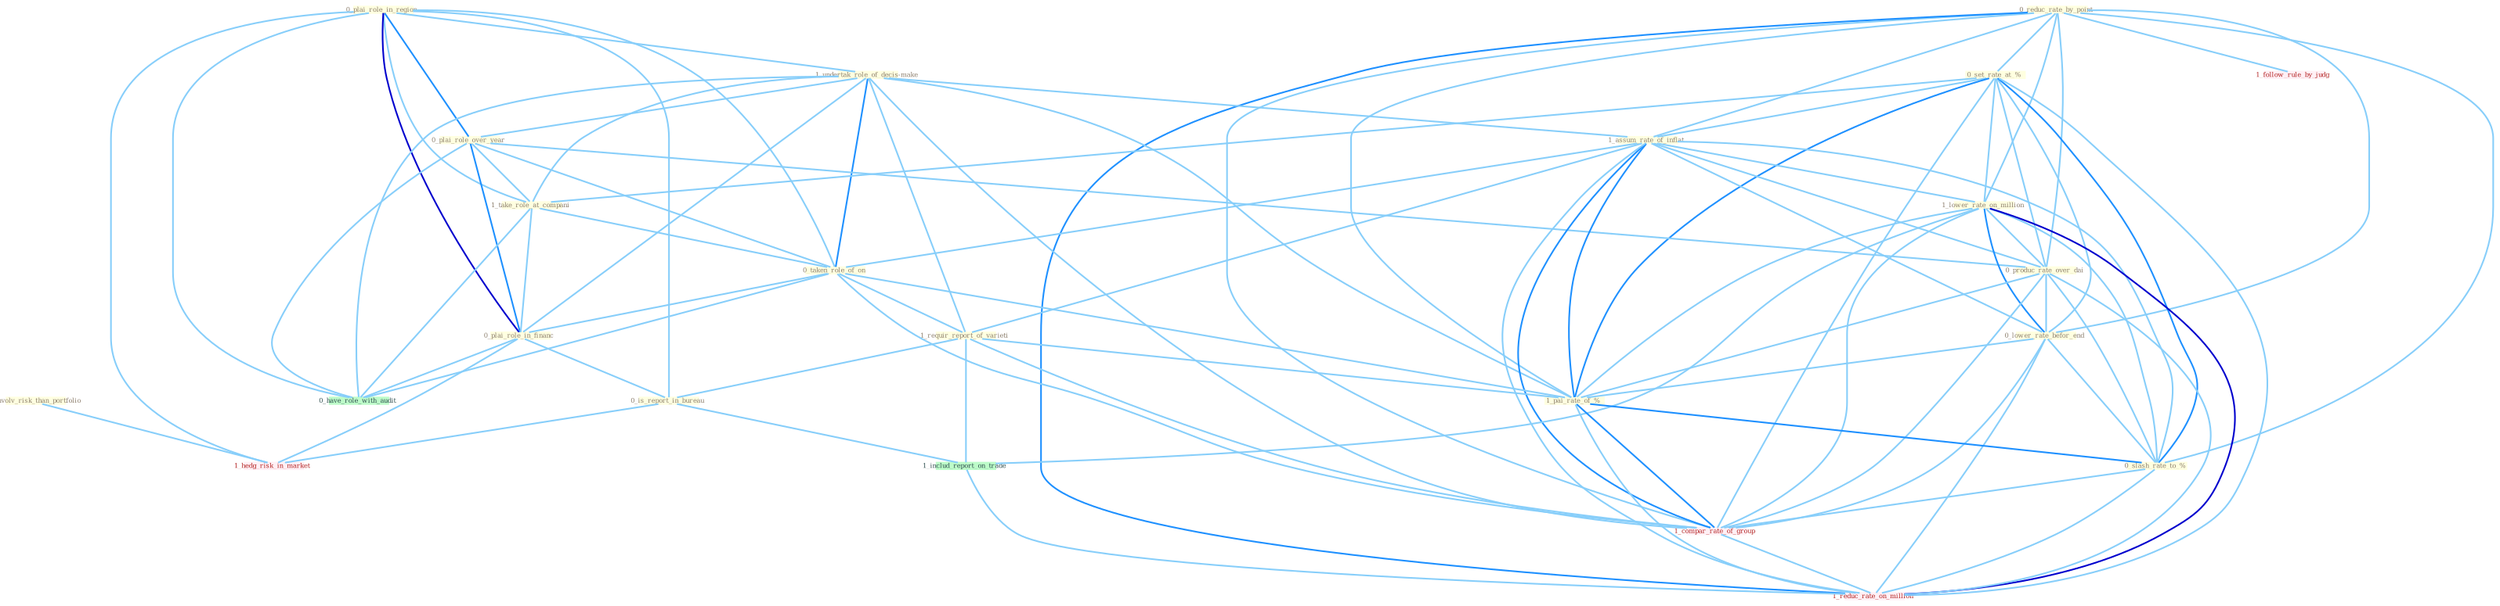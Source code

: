 Graph G{ 
    node
    [shape=polygon,style=filled,width=.5,height=.06,color="#BDFCC9",fixedsize=true,fontsize=4,
    fontcolor="#2f4f4f"];
    {node
    [color="#ffffe0", fontcolor="#8b7d6b"] "0_plai_role_in_region " "0_reduc_rate_by_point " "1_involv_risk_than_portfolio " "1_undertak_role_of_decis-make " "0_set_rate_at_% " "0_plai_role_over_year " "1_assum_rate_of_inflat " "1_lower_rate_on_million " "0_produc_rate_over_dai " "1_take_role_at_compani " "0_taken_role_of_on " "0_lower_rate_befor_end " "1_requir_report_of_varieti " "0_plai_role_in_financ " "1_pai_rate_of_% " "0_is_report_in_bureau " "0_slash_rate_to_% "}
{node [color="#fff0f5", fontcolor="#b22222"] "1_compar_rate_of_group " "1_follow_rule_by_judg " "1_hedg_risk_in_market " "1_reduc_rate_on_million "}
edge [color="#B0E2FF"];

	"0_plai_role_in_region " -- "1_undertak_role_of_decis-make " [w="1", color="#87cefa" ];
	"0_plai_role_in_region " -- "0_plai_role_over_year " [w="2", color="#1e90ff" , len=0.8];
	"0_plai_role_in_region " -- "1_take_role_at_compani " [w="1", color="#87cefa" ];
	"0_plai_role_in_region " -- "0_taken_role_of_on " [w="1", color="#87cefa" ];
	"0_plai_role_in_region " -- "0_plai_role_in_financ " [w="3", color="#0000cd" , len=0.6];
	"0_plai_role_in_region " -- "0_is_report_in_bureau " [w="1", color="#87cefa" ];
	"0_plai_role_in_region " -- "1_hedg_risk_in_market " [w="1", color="#87cefa" ];
	"0_plai_role_in_region " -- "0_have_role_with_audit " [w="1", color="#87cefa" ];
	"0_reduc_rate_by_point " -- "0_set_rate_at_% " [w="1", color="#87cefa" ];
	"0_reduc_rate_by_point " -- "1_assum_rate_of_inflat " [w="1", color="#87cefa" ];
	"0_reduc_rate_by_point " -- "1_lower_rate_on_million " [w="1", color="#87cefa" ];
	"0_reduc_rate_by_point " -- "0_produc_rate_over_dai " [w="1", color="#87cefa" ];
	"0_reduc_rate_by_point " -- "0_lower_rate_befor_end " [w="1", color="#87cefa" ];
	"0_reduc_rate_by_point " -- "1_pai_rate_of_% " [w="1", color="#87cefa" ];
	"0_reduc_rate_by_point " -- "0_slash_rate_to_% " [w="1", color="#87cefa" ];
	"0_reduc_rate_by_point " -- "1_compar_rate_of_group " [w="1", color="#87cefa" ];
	"0_reduc_rate_by_point " -- "1_follow_rule_by_judg " [w="1", color="#87cefa" ];
	"0_reduc_rate_by_point " -- "1_reduc_rate_on_million " [w="2", color="#1e90ff" , len=0.8];
	"1_involv_risk_than_portfolio " -- "1_hedg_risk_in_market " [w="1", color="#87cefa" ];
	"1_undertak_role_of_decis-make " -- "0_plai_role_over_year " [w="1", color="#87cefa" ];
	"1_undertak_role_of_decis-make " -- "1_assum_rate_of_inflat " [w="1", color="#87cefa" ];
	"1_undertak_role_of_decis-make " -- "1_take_role_at_compani " [w="1", color="#87cefa" ];
	"1_undertak_role_of_decis-make " -- "0_taken_role_of_on " [w="2", color="#1e90ff" , len=0.8];
	"1_undertak_role_of_decis-make " -- "1_requir_report_of_varieti " [w="1", color="#87cefa" ];
	"1_undertak_role_of_decis-make " -- "0_plai_role_in_financ " [w="1", color="#87cefa" ];
	"1_undertak_role_of_decis-make " -- "1_pai_rate_of_% " [w="1", color="#87cefa" ];
	"1_undertak_role_of_decis-make " -- "1_compar_rate_of_group " [w="1", color="#87cefa" ];
	"1_undertak_role_of_decis-make " -- "0_have_role_with_audit " [w="1", color="#87cefa" ];
	"0_set_rate_at_% " -- "1_assum_rate_of_inflat " [w="1", color="#87cefa" ];
	"0_set_rate_at_% " -- "1_lower_rate_on_million " [w="1", color="#87cefa" ];
	"0_set_rate_at_% " -- "0_produc_rate_over_dai " [w="1", color="#87cefa" ];
	"0_set_rate_at_% " -- "1_take_role_at_compani " [w="1", color="#87cefa" ];
	"0_set_rate_at_% " -- "0_lower_rate_befor_end " [w="1", color="#87cefa" ];
	"0_set_rate_at_% " -- "1_pai_rate_of_% " [w="2", color="#1e90ff" , len=0.8];
	"0_set_rate_at_% " -- "0_slash_rate_to_% " [w="2", color="#1e90ff" , len=0.8];
	"0_set_rate_at_% " -- "1_compar_rate_of_group " [w="1", color="#87cefa" ];
	"0_set_rate_at_% " -- "1_reduc_rate_on_million " [w="1", color="#87cefa" ];
	"0_plai_role_over_year " -- "0_produc_rate_over_dai " [w="1", color="#87cefa" ];
	"0_plai_role_over_year " -- "1_take_role_at_compani " [w="1", color="#87cefa" ];
	"0_plai_role_over_year " -- "0_taken_role_of_on " [w="1", color="#87cefa" ];
	"0_plai_role_over_year " -- "0_plai_role_in_financ " [w="2", color="#1e90ff" , len=0.8];
	"0_plai_role_over_year " -- "0_have_role_with_audit " [w="1", color="#87cefa" ];
	"1_assum_rate_of_inflat " -- "1_lower_rate_on_million " [w="1", color="#87cefa" ];
	"1_assum_rate_of_inflat " -- "0_produc_rate_over_dai " [w="1", color="#87cefa" ];
	"1_assum_rate_of_inflat " -- "0_taken_role_of_on " [w="1", color="#87cefa" ];
	"1_assum_rate_of_inflat " -- "0_lower_rate_befor_end " [w="1", color="#87cefa" ];
	"1_assum_rate_of_inflat " -- "1_requir_report_of_varieti " [w="1", color="#87cefa" ];
	"1_assum_rate_of_inflat " -- "1_pai_rate_of_% " [w="2", color="#1e90ff" , len=0.8];
	"1_assum_rate_of_inflat " -- "0_slash_rate_to_% " [w="1", color="#87cefa" ];
	"1_assum_rate_of_inflat " -- "1_compar_rate_of_group " [w="2", color="#1e90ff" , len=0.8];
	"1_assum_rate_of_inflat " -- "1_reduc_rate_on_million " [w="1", color="#87cefa" ];
	"1_lower_rate_on_million " -- "0_produc_rate_over_dai " [w="1", color="#87cefa" ];
	"1_lower_rate_on_million " -- "0_lower_rate_befor_end " [w="2", color="#1e90ff" , len=0.8];
	"1_lower_rate_on_million " -- "1_pai_rate_of_% " [w="1", color="#87cefa" ];
	"1_lower_rate_on_million " -- "0_slash_rate_to_% " [w="1", color="#87cefa" ];
	"1_lower_rate_on_million " -- "1_includ_report_on_trade " [w="1", color="#87cefa" ];
	"1_lower_rate_on_million " -- "1_compar_rate_of_group " [w="1", color="#87cefa" ];
	"1_lower_rate_on_million " -- "1_reduc_rate_on_million " [w="3", color="#0000cd" , len=0.6];
	"0_produc_rate_over_dai " -- "0_lower_rate_befor_end " [w="1", color="#87cefa" ];
	"0_produc_rate_over_dai " -- "1_pai_rate_of_% " [w="1", color="#87cefa" ];
	"0_produc_rate_over_dai " -- "0_slash_rate_to_% " [w="1", color="#87cefa" ];
	"0_produc_rate_over_dai " -- "1_compar_rate_of_group " [w="1", color="#87cefa" ];
	"0_produc_rate_over_dai " -- "1_reduc_rate_on_million " [w="1", color="#87cefa" ];
	"1_take_role_at_compani " -- "0_taken_role_of_on " [w="1", color="#87cefa" ];
	"1_take_role_at_compani " -- "0_plai_role_in_financ " [w="1", color="#87cefa" ];
	"1_take_role_at_compani " -- "0_have_role_with_audit " [w="1", color="#87cefa" ];
	"0_taken_role_of_on " -- "1_requir_report_of_varieti " [w="1", color="#87cefa" ];
	"0_taken_role_of_on " -- "0_plai_role_in_financ " [w="1", color="#87cefa" ];
	"0_taken_role_of_on " -- "1_pai_rate_of_% " [w="1", color="#87cefa" ];
	"0_taken_role_of_on " -- "1_compar_rate_of_group " [w="1", color="#87cefa" ];
	"0_taken_role_of_on " -- "0_have_role_with_audit " [w="1", color="#87cefa" ];
	"0_lower_rate_befor_end " -- "1_pai_rate_of_% " [w="1", color="#87cefa" ];
	"0_lower_rate_befor_end " -- "0_slash_rate_to_% " [w="1", color="#87cefa" ];
	"0_lower_rate_befor_end " -- "1_compar_rate_of_group " [w="1", color="#87cefa" ];
	"0_lower_rate_befor_end " -- "1_reduc_rate_on_million " [w="1", color="#87cefa" ];
	"1_requir_report_of_varieti " -- "1_pai_rate_of_% " [w="1", color="#87cefa" ];
	"1_requir_report_of_varieti " -- "0_is_report_in_bureau " [w="1", color="#87cefa" ];
	"1_requir_report_of_varieti " -- "1_includ_report_on_trade " [w="1", color="#87cefa" ];
	"1_requir_report_of_varieti " -- "1_compar_rate_of_group " [w="1", color="#87cefa" ];
	"0_plai_role_in_financ " -- "0_is_report_in_bureau " [w="1", color="#87cefa" ];
	"0_plai_role_in_financ " -- "1_hedg_risk_in_market " [w="1", color="#87cefa" ];
	"0_plai_role_in_financ " -- "0_have_role_with_audit " [w="1", color="#87cefa" ];
	"1_pai_rate_of_% " -- "0_slash_rate_to_% " [w="2", color="#1e90ff" , len=0.8];
	"1_pai_rate_of_% " -- "1_compar_rate_of_group " [w="2", color="#1e90ff" , len=0.8];
	"1_pai_rate_of_% " -- "1_reduc_rate_on_million " [w="1", color="#87cefa" ];
	"0_is_report_in_bureau " -- "1_includ_report_on_trade " [w="1", color="#87cefa" ];
	"0_is_report_in_bureau " -- "1_hedg_risk_in_market " [w="1", color="#87cefa" ];
	"0_slash_rate_to_% " -- "1_compar_rate_of_group " [w="1", color="#87cefa" ];
	"0_slash_rate_to_% " -- "1_reduc_rate_on_million " [w="1", color="#87cefa" ];
	"1_includ_report_on_trade " -- "1_reduc_rate_on_million " [w="1", color="#87cefa" ];
	"1_compar_rate_of_group " -- "1_reduc_rate_on_million " [w="1", color="#87cefa" ];
}